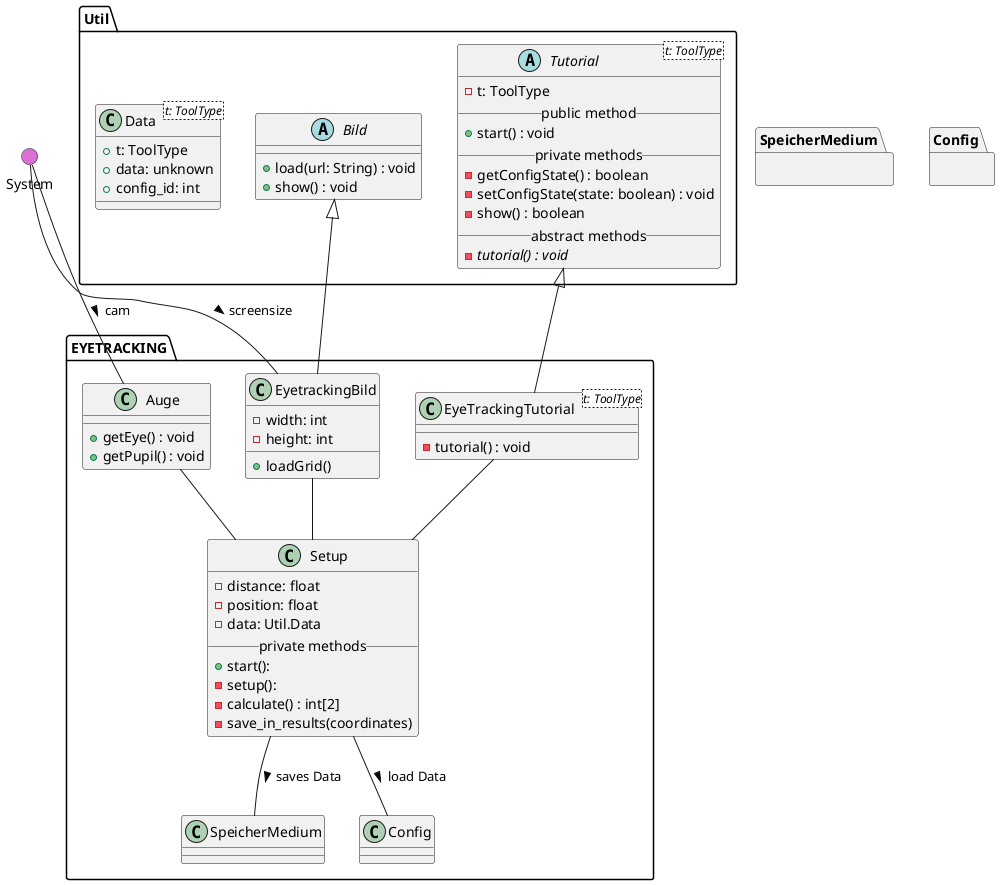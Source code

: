 @startuml eyetracking
' skinparam backgroundColor transparent
() System #DA70D5
top to bottom direction

package Util {

    ' --- TUTORIAL ---
    abstract Tutorial<t: ToolType> {
        - t: ToolType
        __public method__
        + start() : void
        __private methods__
        - getConfigState() : boolean
        - setConfigState(state: boolean) : void
        - show() : boolean
        __abstract methods__
        - {abstract} tutorial() : void
    }

      ' --- BILD ---
    abstract Bild {
        + load(url: String) : void
        + show() : void
    }

    class Data<t: ToolType> {
            + t: ToolType
            + data: unknown
            + config_id: int
    }

}


' === EYETRACKING ===
package EYETRACKING {

    ' Auge
    class Auge {
            + getEye() : void
            + getPupil() : void
    }

    ' EyetrackingBild
    class EyetrackingBild {
        - width: int
        - height: int
        + loadGrid()
    }


 ' --- EYETRACKINGTUTORIAL ---
    class EyeTrackingTutorial<t: ToolType> {
        - tutorial() : void
    }

    ' Setup
    class Setup {
        - distance: float
        - position: float
        - data: Util.Data
        __private methods__
        + start():
        - setup():
        - calculate() : int[2]
        - save_in_results(coordinates)
    }

    ' Vererbungen
    Bild <|-- EyetrackingBild
    Tutorial <|-- EyeTrackingTutorial

    ' Interaktionen
    Auge -- Setup
    EyetrackingBild -- Setup
    EyeTrackingTutorial -- Setup

    ' Andere Module
    Setup -- SpeicherMedium : > saves Data
    Setup -- Config : > load Data
    Auge -u- System : < cam
    EyetrackingBild -u- System : < screensize

}

' Blackboxen / Andere Module
package SpeicherMedium {}
package Config {}
@enduml
